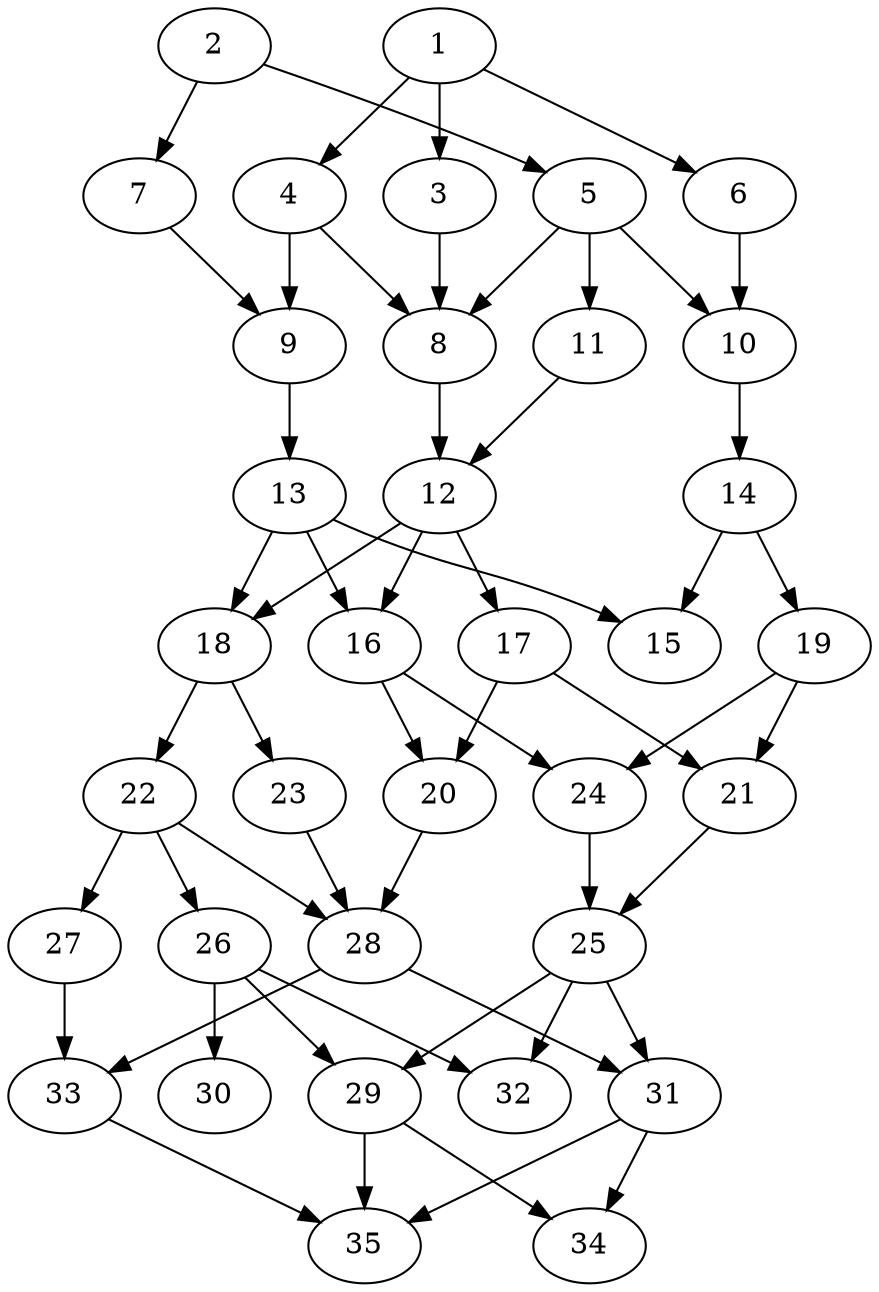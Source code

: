 // DAG automatically generated by daggen at Tue Aug  6 16:28:02 2019
// ./daggen --dot -n 35 --ccr 0.4 --fat 0.4 --regular 0.5 --density 0.5 --mindata 5242880 --maxdata 52428800 
digraph G {
  1 [size="56488960", alpha="0.06", expect_size="22595584"] 
  1 -> 3 [size ="22595584"]
  1 -> 4 [size ="22595584"]
  1 -> 6 [size ="22595584"]
  2 [size="40046080", alpha="0.15", expect_size="16018432"] 
  2 -> 5 [size ="16018432"]
  2 -> 7 [size ="16018432"]
  3 [size="115240960", alpha="0.18", expect_size="46096384"] 
  3 -> 8 [size ="46096384"]
  4 [size="113400320", alpha="0.03", expect_size="45360128"] 
  4 -> 8 [size ="45360128"]
  4 -> 9 [size ="45360128"]
  5 [size="31851520", alpha="0.13", expect_size="12740608"] 
  5 -> 8 [size ="12740608"]
  5 -> 10 [size ="12740608"]
  5 -> 11 [size ="12740608"]
  6 [size="34892800", alpha="0.02", expect_size="13957120"] 
  6 -> 10 [size ="13957120"]
  7 [size="108628480", alpha="0.07", expect_size="43451392"] 
  7 -> 9 [size ="43451392"]
  8 [size="26370560", alpha="0.02", expect_size="10548224"] 
  8 -> 12 [size ="10548224"]
  9 [size="110192640", alpha="0.01", expect_size="44077056"] 
  9 -> 13 [size ="44077056"]
  10 [size="83435520", alpha="0.19", expect_size="33374208"] 
  10 -> 14 [size ="33374208"]
  11 [size="45742080", alpha="0.02", expect_size="18296832"] 
  11 -> 12 [size ="18296832"]
  12 [size="80632320", alpha="0.03", expect_size="32252928"] 
  12 -> 16 [size ="32252928"]
  12 -> 17 [size ="32252928"]
  12 -> 18 [size ="32252928"]
  13 [size="53232640", alpha="0.10", expect_size="21293056"] 
  13 -> 15 [size ="21293056"]
  13 -> 16 [size ="21293056"]
  13 -> 18 [size ="21293056"]
  14 [size="43077120", alpha="0.11", expect_size="17230848"] 
  14 -> 15 [size ="17230848"]
  14 -> 19 [size ="17230848"]
  15 [size="59230720", alpha="0.07", expect_size="23692288"] 
  16 [size="17077760", alpha="0.10", expect_size="6831104"] 
  16 -> 20 [size ="6831104"]
  16 -> 24 [size ="6831104"]
  17 [size="29396480", alpha="0.18", expect_size="11758592"] 
  17 -> 20 [size ="11758592"]
  17 -> 21 [size ="11758592"]
  18 [size="70238720", alpha="0.07", expect_size="28095488"] 
  18 -> 22 [size ="28095488"]
  18 -> 23 [size ="28095488"]
  19 [size="83402240", alpha="0.05", expect_size="33360896"] 
  19 -> 21 [size ="33360896"]
  19 -> 24 [size ="33360896"]
  20 [size="89205760", alpha="0.14", expect_size="35682304"] 
  20 -> 28 [size ="35682304"]
  21 [size="83507200", alpha="0.10", expect_size="33402880"] 
  21 -> 25 [size ="33402880"]
  22 [size="94538240", alpha="0.11", expect_size="37815296"] 
  22 -> 26 [size ="37815296"]
  22 -> 27 [size ="37815296"]
  22 -> 28 [size ="37815296"]
  23 [size="112665600", alpha="0.10", expect_size="45066240"] 
  23 -> 28 [size ="45066240"]
  24 [size="51645440", alpha="0.05", expect_size="20658176"] 
  24 -> 25 [size ="20658176"]
  25 [size="117125120", alpha="0.03", expect_size="46850048"] 
  25 -> 29 [size ="46850048"]
  25 -> 31 [size ="46850048"]
  25 -> 32 [size ="46850048"]
  26 [size="41546240", alpha="0.05", expect_size="16618496"] 
  26 -> 29 [size ="16618496"]
  26 -> 30 [size ="16618496"]
  26 -> 32 [size ="16618496"]
  27 [size="101299200", alpha="0.04", expect_size="40519680"] 
  27 -> 33 [size ="40519680"]
  28 [size="90040320", alpha="0.04", expect_size="36016128"] 
  28 -> 31 [size ="36016128"]
  28 -> 33 [size ="36016128"]
  29 [size="13404160", alpha="0.01", expect_size="5361664"] 
  29 -> 34 [size ="5361664"]
  29 -> 35 [size ="5361664"]
  30 [size="41838080", alpha="0.10", expect_size="16735232"] 
  31 [size="123596800", alpha="0.05", expect_size="49438720"] 
  31 -> 34 [size ="49438720"]
  31 -> 35 [size ="49438720"]
  32 [size="66132480", alpha="0.11", expect_size="26452992"] 
  33 [size="14351360", alpha="0.04", expect_size="5740544"] 
  33 -> 35 [size ="5740544"]
  34 [size="70384640", alpha="0.01", expect_size="28153856"] 
  35 [size="98600960", alpha="0.07", expect_size="39440384"] 
}
